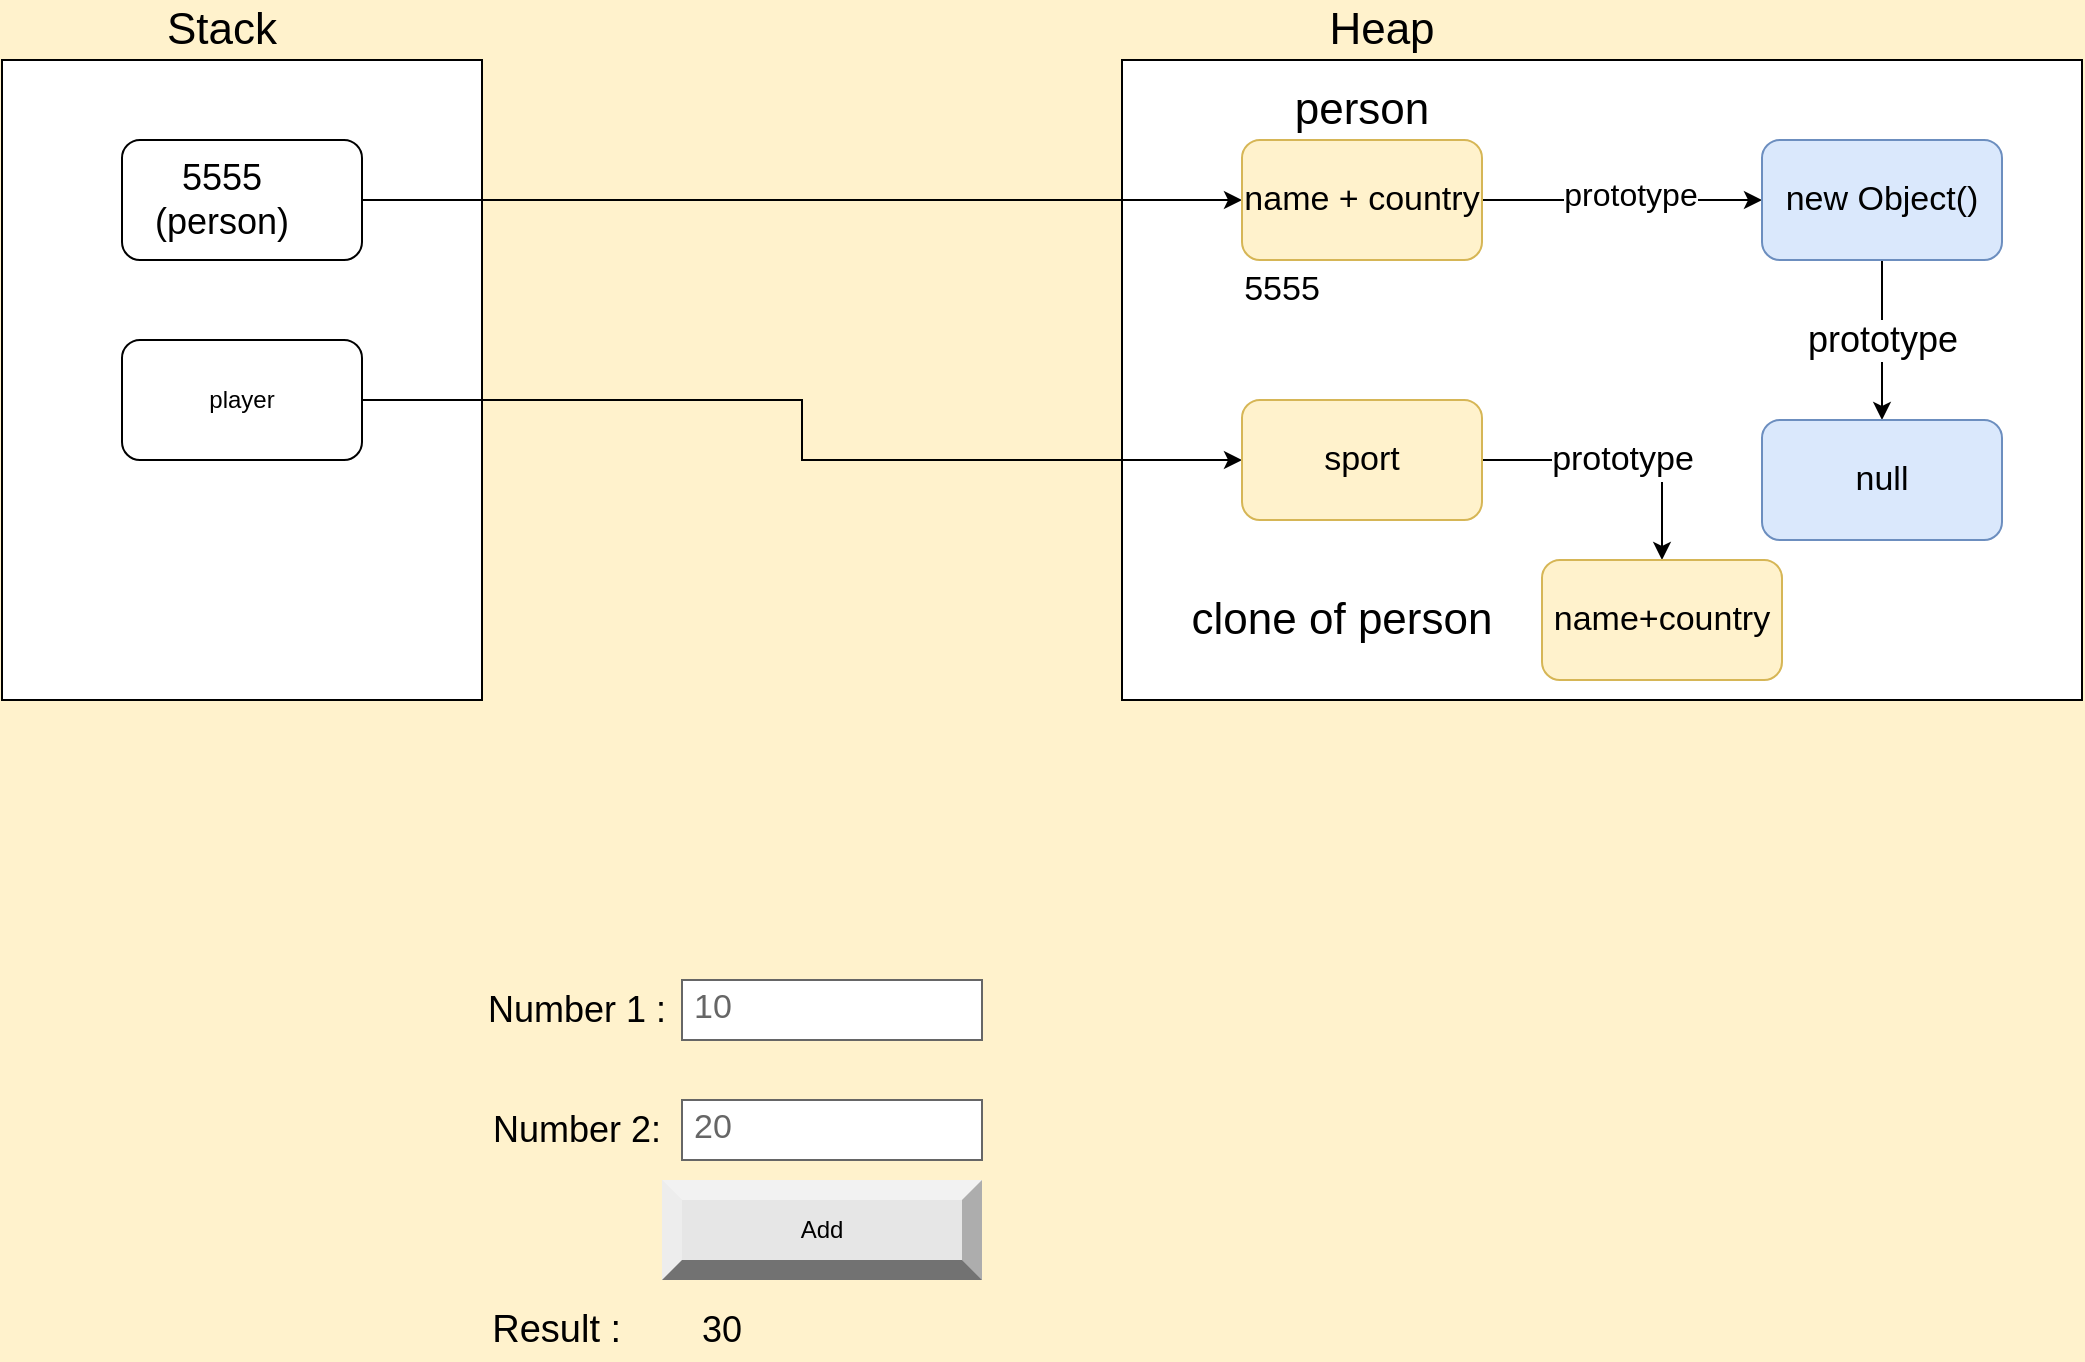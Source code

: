 <mxfile version="22.1.21" type="device">
  <diagram name="Page-1" id="FT2DKe5T_E51LZx3Picg">
    <mxGraphModel dx="1050" dy="661" grid="1" gridSize="10" guides="1" tooltips="1" connect="1" arrows="1" fold="1" page="0" pageScale="1" pageWidth="827" pageHeight="1169" background="#FFF2CC" math="0" shadow="0">
      <root>
        <mxCell id="0" />
        <mxCell id="1" parent="0" />
        <mxCell id="geG-HRbFNi2AKa4cicpo-1" value="" style="rounded=0;whiteSpace=wrap;html=1;" vertex="1" parent="1">
          <mxGeometry x="140" y="150" width="240" height="320" as="geometry" />
        </mxCell>
        <mxCell id="geG-HRbFNi2AKa4cicpo-2" value="Stack" style="text;html=1;strokeColor=none;fillColor=none;align=center;verticalAlign=middle;whiteSpace=wrap;rounded=0;fontSize=22;" vertex="1" parent="1">
          <mxGeometry x="220" y="120" width="60" height="30" as="geometry" />
        </mxCell>
        <mxCell id="geG-HRbFNi2AKa4cicpo-3" value="" style="rounded=0;whiteSpace=wrap;html=1;" vertex="1" parent="1">
          <mxGeometry x="700" y="150" width="480" height="320" as="geometry" />
        </mxCell>
        <mxCell id="geG-HRbFNi2AKa4cicpo-5" value="Heap" style="text;html=1;strokeColor=none;fillColor=none;align=center;verticalAlign=middle;whiteSpace=wrap;rounded=0;fontSize=22;" vertex="1" parent="1">
          <mxGeometry x="800" y="120" width="60" height="30" as="geometry" />
        </mxCell>
        <mxCell id="geG-HRbFNi2AKa4cicpo-8" value="" style="edgeStyle=orthogonalEdgeStyle;rounded=0;orthogonalLoop=1;jettySize=auto;html=1;" edge="1" parent="1" source="geG-HRbFNi2AKa4cicpo-6" target="geG-HRbFNi2AKa4cicpo-7">
          <mxGeometry relative="1" as="geometry" />
        </mxCell>
        <mxCell id="geG-HRbFNi2AKa4cicpo-6" value="" style="rounded=1;whiteSpace=wrap;html=1;" vertex="1" parent="1">
          <mxGeometry x="200" y="190" width="120" height="60" as="geometry" />
        </mxCell>
        <mxCell id="geG-HRbFNi2AKa4cicpo-14" value="" style="edgeStyle=orthogonalEdgeStyle;rounded=0;orthogonalLoop=1;jettySize=auto;html=1;" edge="1" parent="1" source="geG-HRbFNi2AKa4cicpo-7" target="geG-HRbFNi2AKa4cicpo-13">
          <mxGeometry relative="1" as="geometry" />
        </mxCell>
        <mxCell id="geG-HRbFNi2AKa4cicpo-15" value="prototype" style="edgeLabel;html=1;align=center;verticalAlign=middle;resizable=0;points=[];fontSize=16;" vertex="1" connectable="0" parent="geG-HRbFNi2AKa4cicpo-14">
          <mxGeometry x="0.06" y="3" relative="1" as="geometry">
            <mxPoint as="offset" />
          </mxGeometry>
        </mxCell>
        <mxCell id="geG-HRbFNi2AKa4cicpo-7" value="name + country" style="whiteSpace=wrap;html=1;rounded=1;fontSize=17;fillColor=#fff2cc;strokeColor=#d6b656;" vertex="1" parent="1">
          <mxGeometry x="760" y="190" width="120" height="60" as="geometry" />
        </mxCell>
        <mxCell id="geG-HRbFNi2AKa4cicpo-9" value="5555" style="text;html=1;strokeColor=none;fillColor=none;align=center;verticalAlign=middle;whiteSpace=wrap;rounded=0;fontSize=17;" vertex="1" parent="1">
          <mxGeometry x="750" y="250" width="60" height="30" as="geometry" />
        </mxCell>
        <mxCell id="geG-HRbFNi2AKa4cicpo-10" value="5555 (person)" style="text;html=1;strokeColor=none;fillColor=none;align=center;verticalAlign=middle;whiteSpace=wrap;rounded=0;fontSize=18;" vertex="1" parent="1">
          <mxGeometry x="220" y="205" width="60" height="30" as="geometry" />
        </mxCell>
        <mxCell id="geG-HRbFNi2AKa4cicpo-17" value="prototype" style="edgeStyle=orthogonalEdgeStyle;rounded=0;orthogonalLoop=1;jettySize=auto;html=1;fontSize=18;" edge="1" parent="1" source="geG-HRbFNi2AKa4cicpo-13" target="geG-HRbFNi2AKa4cicpo-16">
          <mxGeometry relative="1" as="geometry" />
        </mxCell>
        <mxCell id="geG-HRbFNi2AKa4cicpo-13" value="new Object()" style="whiteSpace=wrap;html=1;rounded=1;fontSize=17;fillColor=#dae8fc;strokeColor=#6c8ebf;" vertex="1" parent="1">
          <mxGeometry x="1020" y="190" width="120" height="60" as="geometry" />
        </mxCell>
        <mxCell id="geG-HRbFNi2AKa4cicpo-16" value="null" style="whiteSpace=wrap;html=1;fontSize=17;fillColor=#dae8fc;strokeColor=#6c8ebf;rounded=1;" vertex="1" parent="1">
          <mxGeometry x="1020" y="330" width="120" height="60" as="geometry" />
        </mxCell>
        <mxCell id="geG-HRbFNi2AKa4cicpo-22" style="edgeStyle=orthogonalEdgeStyle;rounded=0;orthogonalLoop=1;jettySize=auto;html=1;entryX=0;entryY=0.5;entryDx=0;entryDy=0;" edge="1" parent="1" source="geG-HRbFNi2AKa4cicpo-18" target="geG-HRbFNi2AKa4cicpo-19">
          <mxGeometry relative="1" as="geometry" />
        </mxCell>
        <mxCell id="geG-HRbFNi2AKa4cicpo-18" value="player" style="rounded=1;whiteSpace=wrap;html=1;" vertex="1" parent="1">
          <mxGeometry x="200" y="290" width="120" height="60" as="geometry" />
        </mxCell>
        <mxCell id="geG-HRbFNi2AKa4cicpo-24" value="" style="edgeStyle=orthogonalEdgeStyle;rounded=0;orthogonalLoop=1;jettySize=auto;html=1;" edge="1" parent="1" source="geG-HRbFNi2AKa4cicpo-19" target="geG-HRbFNi2AKa4cicpo-23">
          <mxGeometry relative="1" as="geometry" />
        </mxCell>
        <mxCell id="geG-HRbFNi2AKa4cicpo-25" value="prototype" style="edgeLabel;html=1;align=center;verticalAlign=middle;resizable=0;points=[];fontSize=17;" vertex="1" connectable="0" parent="geG-HRbFNi2AKa4cicpo-24">
          <mxGeometry x="-0.486" relative="1" as="geometry">
            <mxPoint x="34" as="offset" />
          </mxGeometry>
        </mxCell>
        <mxCell id="geG-HRbFNi2AKa4cicpo-19" value="sport" style="whiteSpace=wrap;html=1;rounded=1;fontSize=17;fillColor=#fff2cc;strokeColor=#d6b656;" vertex="1" parent="1">
          <mxGeometry x="760" y="320" width="120" height="60" as="geometry" />
        </mxCell>
        <mxCell id="geG-HRbFNi2AKa4cicpo-23" value="name+country" style="whiteSpace=wrap;html=1;rounded=1;fontSize=17;fillColor=#fff2cc;strokeColor=#d6b656;" vertex="1" parent="1">
          <mxGeometry x="910" y="400" width="120" height="60" as="geometry" />
        </mxCell>
        <mxCell id="geG-HRbFNi2AKa4cicpo-26" value="person" style="text;html=1;strokeColor=none;fillColor=none;align=center;verticalAlign=middle;whiteSpace=wrap;rounded=0;fontSize=22;" vertex="1" parent="1">
          <mxGeometry x="790" y="160" width="60" height="30" as="geometry" />
        </mxCell>
        <mxCell id="geG-HRbFNi2AKa4cicpo-27" value="clone of person" style="text;html=1;strokeColor=none;fillColor=none;align=center;verticalAlign=middle;whiteSpace=wrap;rounded=0;fontSize=22;" vertex="1" parent="1">
          <mxGeometry x="720" y="415" width="180" height="30" as="geometry" />
        </mxCell>
        <mxCell id="geG-HRbFNi2AKa4cicpo-28" value="10" style="strokeWidth=1;shadow=0;dashed=0;align=center;html=1;shape=mxgraph.mockup.text.textBox;fontColor=#666666;align=left;fontSize=17;spacingLeft=4;spacingTop=-3;whiteSpace=wrap;strokeColor=#666666;mainText=" vertex="1" parent="1">
          <mxGeometry x="480" y="610" width="150" height="30" as="geometry" />
        </mxCell>
        <mxCell id="geG-HRbFNi2AKa4cicpo-29" value="Number 1 :&amp;nbsp;" style="text;html=1;strokeColor=none;fillColor=none;align=center;verticalAlign=middle;whiteSpace=wrap;rounded=0;fontSize=18;" vertex="1" parent="1">
          <mxGeometry x="380" y="610" width="100" height="30" as="geometry" />
        </mxCell>
        <mxCell id="geG-HRbFNi2AKa4cicpo-30" value="20" style="strokeWidth=1;shadow=0;dashed=0;align=center;html=1;shape=mxgraph.mockup.text.textBox;fontColor=#666666;align=left;fontSize=17;spacingLeft=4;spacingTop=-3;whiteSpace=wrap;strokeColor=#666666;mainText=" vertex="1" parent="1">
          <mxGeometry x="480" y="670" width="150" height="30" as="geometry" />
        </mxCell>
        <mxCell id="geG-HRbFNi2AKa4cicpo-31" value="Number 2:&amp;nbsp;" style="text;html=1;strokeColor=none;fillColor=none;align=center;verticalAlign=middle;whiteSpace=wrap;rounded=0;fontSize=18;" vertex="1" parent="1">
          <mxGeometry x="380" y="670" width="100" height="30" as="geometry" />
        </mxCell>
        <mxCell id="geG-HRbFNi2AKa4cicpo-32" value="Result :&amp;nbsp;" style="text;html=1;strokeColor=none;fillColor=none;align=center;verticalAlign=middle;whiteSpace=wrap;rounded=0;fontSize=19;" vertex="1" parent="1">
          <mxGeometry x="360" y="770" width="120" height="30" as="geometry" />
        </mxCell>
        <mxCell id="geG-HRbFNi2AKa4cicpo-33" value="Add" style="labelPosition=center;verticalLabelPosition=middle;align=center;html=1;shape=mxgraph.basic.shaded_button;dx=10;fillColor=#E6E6E6;strokeColor=none;whiteSpace=wrap;" vertex="1" parent="1">
          <mxGeometry x="470" y="710" width="160" height="50" as="geometry" />
        </mxCell>
        <mxCell id="geG-HRbFNi2AKa4cicpo-34" value="30" style="text;html=1;strokeColor=none;fillColor=none;align=center;verticalAlign=middle;whiteSpace=wrap;rounded=0;fontSize=18;" vertex="1" parent="1">
          <mxGeometry x="470" y="770" width="60" height="30" as="geometry" />
        </mxCell>
      </root>
    </mxGraphModel>
  </diagram>
</mxfile>
